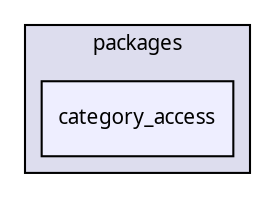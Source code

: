 digraph "packages/category/packages/category_access/" {
  compound=true
  node [ fontsize="10", fontname="FreeSans.ttf"];
  edge [ labelfontsize="10", labelfontname="FreeSans.ttf"];
  subgraph clusterdir_1a442f41f4975b0d66f7b20f1e8d85dd {
    graph [ bgcolor="#ddddee", pencolor="black", label="packages" fontname="FreeSans.ttf", fontsize="10", URL="dir_1a442f41f4975b0d66f7b20f1e8d85dd.html"]
  dir_5291bcc6b12ae8292d90205ec4fce309 [shape=box, label="category_access", style="filled", fillcolor="#eeeeff", pencolor="black", URL="dir_5291bcc6b12ae8292d90205ec4fce309.html"];
  }
}
